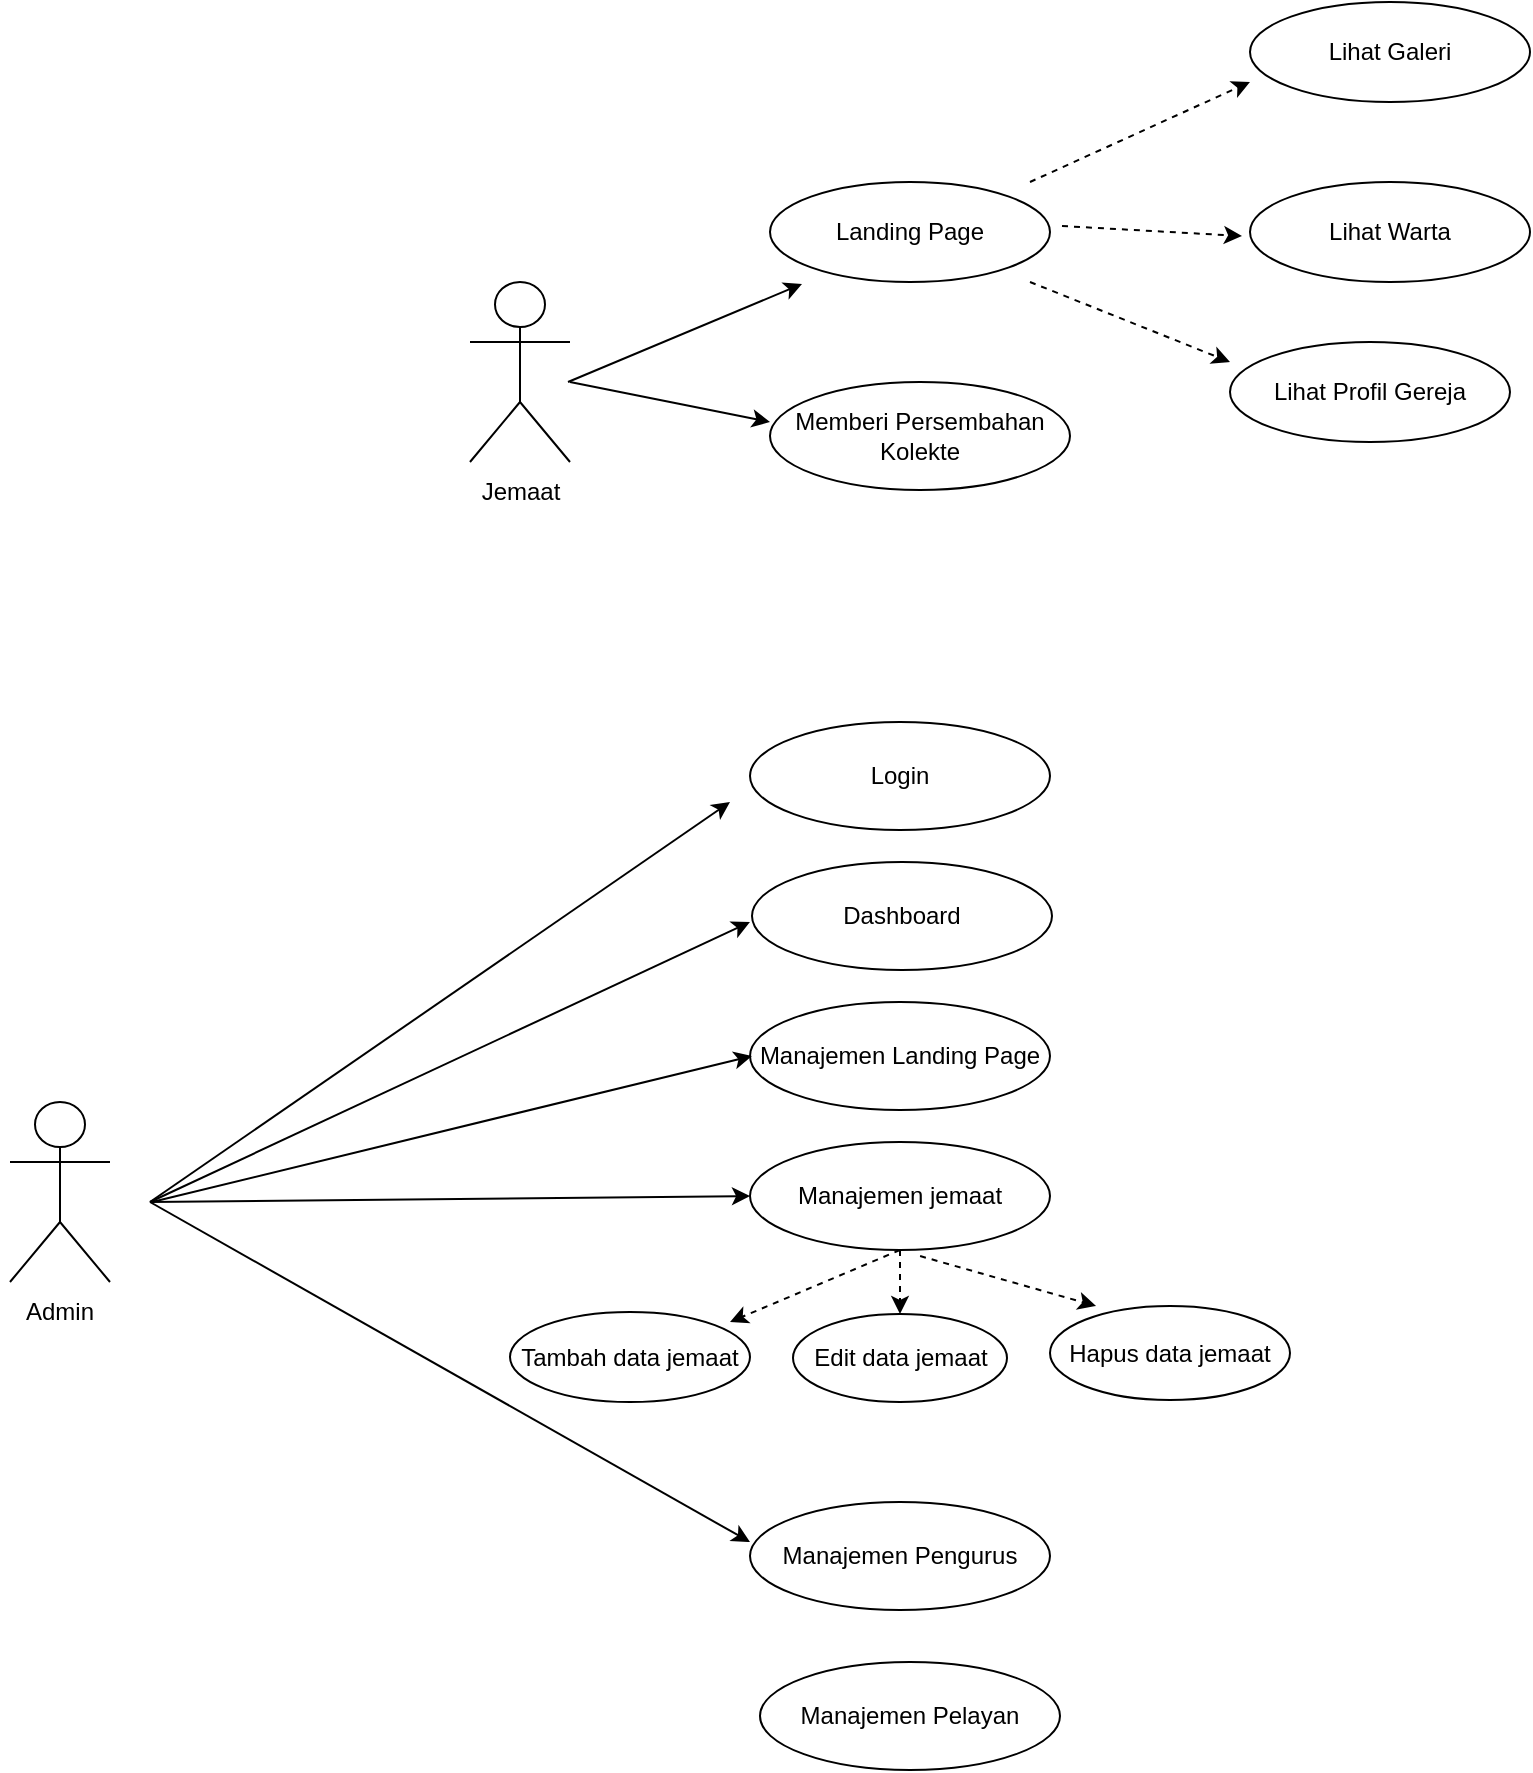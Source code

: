 <mxfile version="20.2.7" type="github">
  <diagram id="lJzqKo0tMmMthapr_AUm" name="Halaman-1">
    <mxGraphModel dx="1631" dy="540" grid="1" gridSize="10" guides="1" tooltips="1" connect="1" arrows="1" fold="1" page="1" pageScale="1" pageWidth="850" pageHeight="1100" math="0" shadow="0">
      <root>
        <mxCell id="0" />
        <mxCell id="1" parent="0" />
        <mxCell id="KfWaGZeMBS_jtLyXlY-o-1" value="" style="shape=umlActor;verticalLabelPosition=bottom;verticalAlign=top;html=1;outlineConnect=0;" vertex="1" parent="1">
          <mxGeometry x="70" y="150" width="50" height="90" as="geometry" />
        </mxCell>
        <mxCell id="KfWaGZeMBS_jtLyXlY-o-2" value="Landing Page" style="ellipse;whiteSpace=wrap;html=1;" vertex="1" parent="1">
          <mxGeometry x="220" y="100" width="140" height="50" as="geometry" />
        </mxCell>
        <mxCell id="KfWaGZeMBS_jtLyXlY-o-5" value="Jemaat" style="text;html=1;align=center;verticalAlign=middle;resizable=0;points=[];autosize=1;strokeColor=none;fillColor=none;" vertex="1" parent="1">
          <mxGeometry x="65" y="240" width="60" height="30" as="geometry" />
        </mxCell>
        <mxCell id="KfWaGZeMBS_jtLyXlY-o-9" value="Memberi Persembahan Kolekte" style="ellipse;whiteSpace=wrap;html=1;" vertex="1" parent="1">
          <mxGeometry x="220" y="200" width="150" height="54" as="geometry" />
        </mxCell>
        <mxCell id="KfWaGZeMBS_jtLyXlY-o-10" value="Lihat Galeri" style="ellipse;whiteSpace=wrap;html=1;" vertex="1" parent="1">
          <mxGeometry x="460" y="10" width="140" height="50" as="geometry" />
        </mxCell>
        <mxCell id="KfWaGZeMBS_jtLyXlY-o-11" value="Lihat Warta" style="ellipse;whiteSpace=wrap;html=1;" vertex="1" parent="1">
          <mxGeometry x="460" y="100" width="140" height="50" as="geometry" />
        </mxCell>
        <mxCell id="KfWaGZeMBS_jtLyXlY-o-12" value="Lihat Profil Gereja" style="ellipse;whiteSpace=wrap;html=1;" vertex="1" parent="1">
          <mxGeometry x="450" y="180" width="140" height="50" as="geometry" />
        </mxCell>
        <mxCell id="KfWaGZeMBS_jtLyXlY-o-14" value="" style="endArrow=classic;html=1;rounded=0;" edge="1" parent="1">
          <mxGeometry width="50" height="50" relative="1" as="geometry">
            <mxPoint x="119" y="200" as="sourcePoint" />
            <mxPoint x="236" y="151" as="targetPoint" />
          </mxGeometry>
        </mxCell>
        <mxCell id="KfWaGZeMBS_jtLyXlY-o-15" value="" style="endArrow=classic;html=1;rounded=0;" edge="1" parent="1">
          <mxGeometry width="50" height="50" relative="1" as="geometry">
            <mxPoint x="120" y="200" as="sourcePoint" />
            <mxPoint x="220" y="220" as="targetPoint" />
          </mxGeometry>
        </mxCell>
        <mxCell id="KfWaGZeMBS_jtLyXlY-o-19" value="" style="endArrow=classic;html=1;rounded=0;dashed=1;" edge="1" parent="1">
          <mxGeometry width="50" height="50" relative="1" as="geometry">
            <mxPoint x="350" y="100" as="sourcePoint" />
            <mxPoint x="460" y="50" as="targetPoint" />
          </mxGeometry>
        </mxCell>
        <mxCell id="KfWaGZeMBS_jtLyXlY-o-20" value="" style="endArrow=classic;html=1;rounded=0;dashed=1;" edge="1" parent="1">
          <mxGeometry width="50" height="50" relative="1" as="geometry">
            <mxPoint x="366" y="122" as="sourcePoint" />
            <mxPoint x="456" y="127" as="targetPoint" />
          </mxGeometry>
        </mxCell>
        <mxCell id="KfWaGZeMBS_jtLyXlY-o-21" value="" style="endArrow=classic;html=1;rounded=0;dashed=1;" edge="1" parent="1">
          <mxGeometry width="50" height="50" relative="1" as="geometry">
            <mxPoint x="350" y="150" as="sourcePoint" />
            <mxPoint x="450" y="190" as="targetPoint" />
          </mxGeometry>
        </mxCell>
        <mxCell id="KfWaGZeMBS_jtLyXlY-o-22" value="" style="shape=umlActor;verticalLabelPosition=bottom;verticalAlign=top;html=1;outlineConnect=0;" vertex="1" parent="1">
          <mxGeometry x="-160" y="560" width="50" height="90" as="geometry" />
        </mxCell>
        <mxCell id="KfWaGZeMBS_jtLyXlY-o-25" value="Admin" style="text;html=1;strokeColor=none;fillColor=none;align=center;verticalAlign=middle;whiteSpace=wrap;rounded=0;" vertex="1" parent="1">
          <mxGeometry x="-165" y="650" width="60" height="30" as="geometry" />
        </mxCell>
        <mxCell id="KfWaGZeMBS_jtLyXlY-o-31" value="Login" style="ellipse;whiteSpace=wrap;html=1;" vertex="1" parent="1">
          <mxGeometry x="210" y="370" width="150" height="54" as="geometry" />
        </mxCell>
        <mxCell id="KfWaGZeMBS_jtLyXlY-o-32" value="Dashboard" style="ellipse;whiteSpace=wrap;html=1;" vertex="1" parent="1">
          <mxGeometry x="211" y="440" width="150" height="54" as="geometry" />
        </mxCell>
        <mxCell id="KfWaGZeMBS_jtLyXlY-o-33" value="Manajemen Landing Page" style="ellipse;whiteSpace=wrap;html=1;" vertex="1" parent="1">
          <mxGeometry x="210" y="510" width="150" height="54" as="geometry" />
        </mxCell>
        <mxCell id="KfWaGZeMBS_jtLyXlY-o-34" value="Manajemen jemaat" style="ellipse;whiteSpace=wrap;html=1;" vertex="1" parent="1">
          <mxGeometry x="210" y="580" width="150" height="54" as="geometry" />
        </mxCell>
        <mxCell id="KfWaGZeMBS_jtLyXlY-o-35" value="Manajemen Pengurus" style="ellipse;whiteSpace=wrap;html=1;" vertex="1" parent="1">
          <mxGeometry x="210" y="760" width="150" height="54" as="geometry" />
        </mxCell>
        <mxCell id="KfWaGZeMBS_jtLyXlY-o-36" value="Manajemen Pelayan" style="ellipse;whiteSpace=wrap;html=1;" vertex="1" parent="1">
          <mxGeometry x="215" y="840" width="150" height="54" as="geometry" />
        </mxCell>
        <mxCell id="KfWaGZeMBS_jtLyXlY-o-42" value="Tambah data jemaat" style="ellipse;whiteSpace=wrap;html=1;" vertex="1" parent="1">
          <mxGeometry x="90" y="665" width="120" height="45" as="geometry" />
        </mxCell>
        <mxCell id="KfWaGZeMBS_jtLyXlY-o-43" value="" style="endArrow=classic;html=1;rounded=0;" edge="1" parent="1">
          <mxGeometry width="50" height="50" relative="1" as="geometry">
            <mxPoint x="-90" y="610" as="sourcePoint" />
            <mxPoint x="200" y="410" as="targetPoint" />
          </mxGeometry>
        </mxCell>
        <mxCell id="KfWaGZeMBS_jtLyXlY-o-45" value="" style="endArrow=classic;html=1;rounded=0;" edge="1" parent="1">
          <mxGeometry width="50" height="50" relative="1" as="geometry">
            <mxPoint x="-90" y="610" as="sourcePoint" />
            <mxPoint x="210" y="470" as="targetPoint" />
          </mxGeometry>
        </mxCell>
        <mxCell id="KfWaGZeMBS_jtLyXlY-o-46" value="" style="endArrow=classic;html=1;rounded=0;" edge="1" parent="1">
          <mxGeometry width="50" height="50" relative="1" as="geometry">
            <mxPoint x="-89" y="610" as="sourcePoint" />
            <mxPoint x="211" y="537" as="targetPoint" />
          </mxGeometry>
        </mxCell>
        <mxCell id="KfWaGZeMBS_jtLyXlY-o-47" value="" style="endArrow=classic;html=1;rounded=0;entryX=0;entryY=0.5;entryDx=0;entryDy=0;" edge="1" parent="1" target="KfWaGZeMBS_jtLyXlY-o-34">
          <mxGeometry width="50" height="50" relative="1" as="geometry">
            <mxPoint x="-90" y="610" as="sourcePoint" />
            <mxPoint x="210" y="560" as="targetPoint" />
          </mxGeometry>
        </mxCell>
        <mxCell id="KfWaGZeMBS_jtLyXlY-o-50" value="Edit data jemaat" style="ellipse;whiteSpace=wrap;html=1;" vertex="1" parent="1">
          <mxGeometry x="231.5" y="666" width="107" height="44" as="geometry" />
        </mxCell>
        <mxCell id="KfWaGZeMBS_jtLyXlY-o-51" value="Hapus data jemaat" style="ellipse;whiteSpace=wrap;html=1;" vertex="1" parent="1">
          <mxGeometry x="360" y="662" width="120" height="47" as="geometry" />
        </mxCell>
        <mxCell id="KfWaGZeMBS_jtLyXlY-o-52" value="" style="endArrow=classic;html=1;rounded=0;dashed=1;exitX=0.5;exitY=1;exitDx=0;exitDy=0;" edge="1" parent="1" source="KfWaGZeMBS_jtLyXlY-o-34">
          <mxGeometry width="50" height="50" relative="1" as="geometry">
            <mxPoint x="270" y="640" as="sourcePoint" />
            <mxPoint x="200" y="670" as="targetPoint" />
          </mxGeometry>
        </mxCell>
        <mxCell id="KfWaGZeMBS_jtLyXlY-o-53" value="" style="endArrow=classic;html=1;rounded=0;dashed=1;entryX=0.5;entryY=0;entryDx=0;entryDy=0;exitX=0.5;exitY=1;exitDx=0;exitDy=0;" edge="1" parent="1" source="KfWaGZeMBS_jtLyXlY-o-34" target="KfWaGZeMBS_jtLyXlY-o-50">
          <mxGeometry width="50" height="50" relative="1" as="geometry">
            <mxPoint x="280" y="650" as="sourcePoint" />
            <mxPoint x="210" y="680" as="targetPoint" />
          </mxGeometry>
        </mxCell>
        <mxCell id="KfWaGZeMBS_jtLyXlY-o-54" value="" style="endArrow=classic;html=1;rounded=0;dashed=1;exitX=0.567;exitY=1.056;exitDx=0;exitDy=0;exitPerimeter=0;entryX=0.192;entryY=0;entryDx=0;entryDy=0;entryPerimeter=0;" edge="1" parent="1" source="KfWaGZeMBS_jtLyXlY-o-34" target="KfWaGZeMBS_jtLyXlY-o-51">
          <mxGeometry width="50" height="50" relative="1" as="geometry">
            <mxPoint x="475" y="580" as="sourcePoint" />
            <mxPoint x="390" y="616" as="targetPoint" />
          </mxGeometry>
        </mxCell>
        <mxCell id="KfWaGZeMBS_jtLyXlY-o-56" value="" style="endArrow=classic;html=1;rounded=0;" edge="1" parent="1">
          <mxGeometry width="50" height="50" relative="1" as="geometry">
            <mxPoint x="-90" y="610" as="sourcePoint" />
            <mxPoint x="210" y="780" as="targetPoint" />
          </mxGeometry>
        </mxCell>
      </root>
    </mxGraphModel>
  </diagram>
</mxfile>
